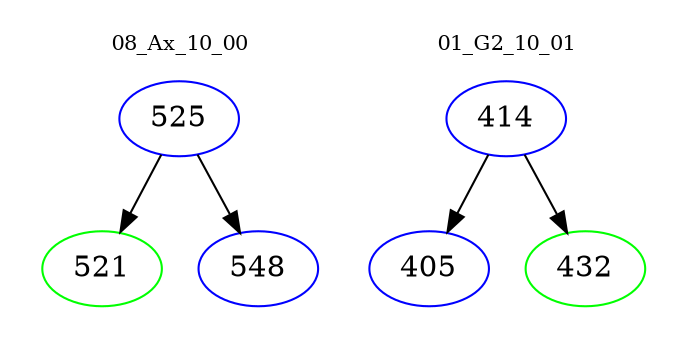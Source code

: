 digraph{
subgraph cluster_0 {
color = white
label = "08_Ax_10_00";
fontsize=10;
T0_525 [label="525", color="blue"]
T0_525 -> T0_521 [color="black"]
T0_521 [label="521", color="green"]
T0_525 -> T0_548 [color="black"]
T0_548 [label="548", color="blue"]
}
subgraph cluster_1 {
color = white
label = "01_G2_10_01";
fontsize=10;
T1_414 [label="414", color="blue"]
T1_414 -> T1_405 [color="black"]
T1_405 [label="405", color="blue"]
T1_414 -> T1_432 [color="black"]
T1_432 [label="432", color="green"]
}
}
